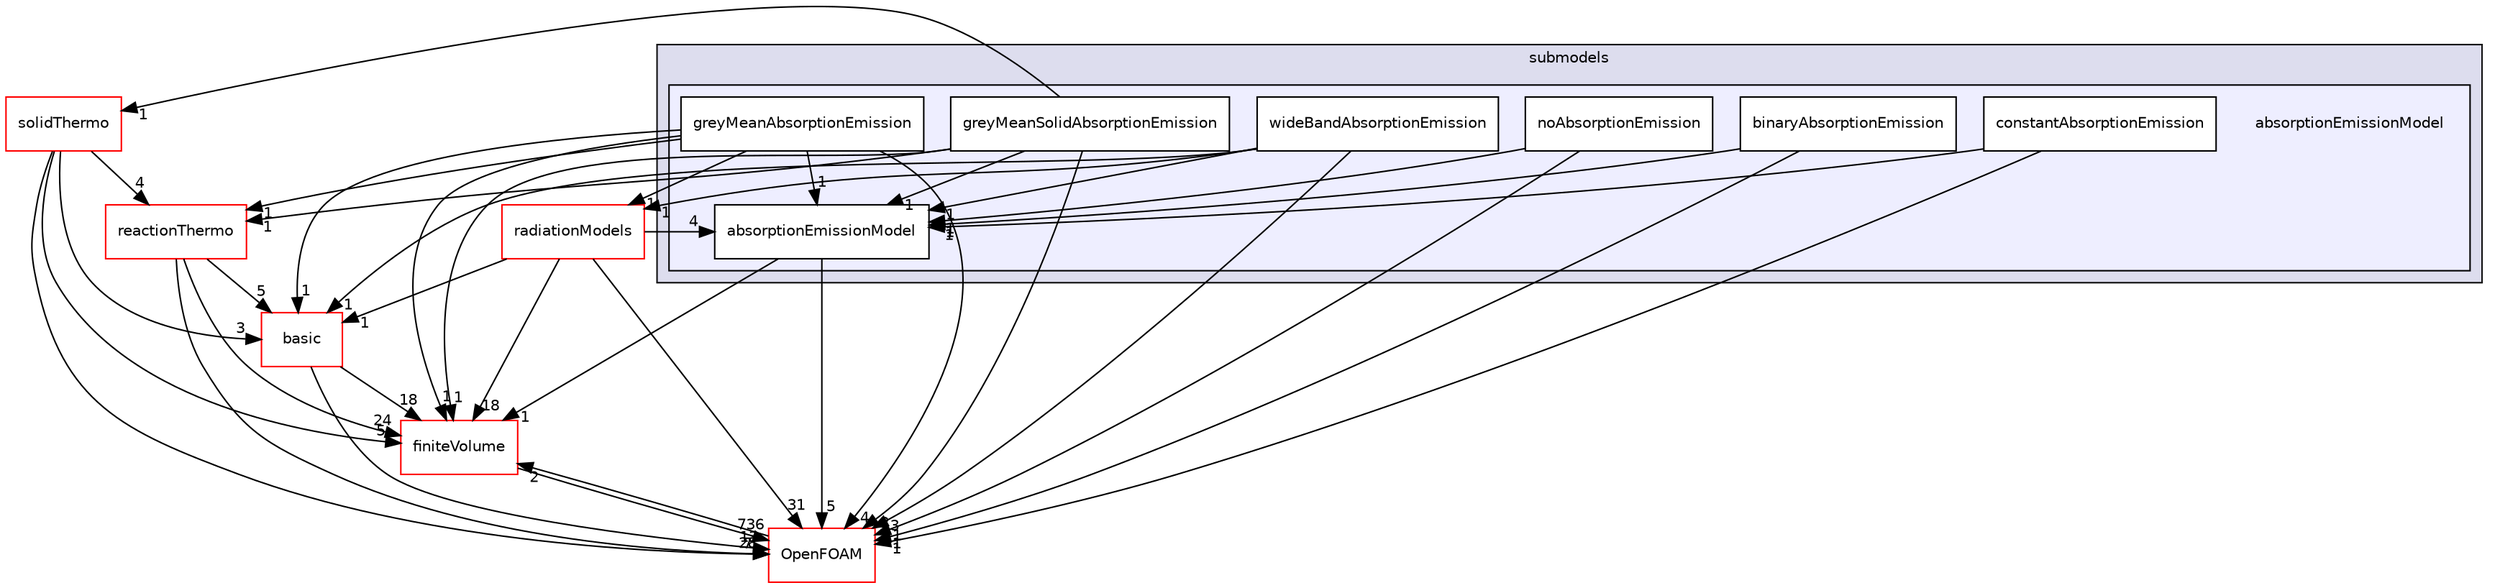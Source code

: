 digraph "src/thermophysicalModels/radiation/submodels/absorptionEmissionModel" {
  bgcolor=transparent;
  compound=true
  node [ fontsize="10", fontname="Helvetica"];
  edge [ labelfontsize="10", labelfontname="Helvetica"];
  subgraph clusterdir_e8719ccd60760366888bb431a21ef811 {
    graph [ bgcolor="#ddddee", pencolor="black", label="submodels" fontname="Helvetica", fontsize="10", URL="dir_e8719ccd60760366888bb431a21ef811.html"]
  subgraph clusterdir_7a64a49595d49a3f5da22def7eeac7d7 {
    graph [ bgcolor="#eeeeff", pencolor="black", label="" URL="dir_7a64a49595d49a3f5da22def7eeac7d7.html"];
    dir_7a64a49595d49a3f5da22def7eeac7d7 [shape=plaintext label="absorptionEmissionModel"];
    dir_4993e1bdf620c4308c3889cfff030e7d [shape=box label="absorptionEmissionModel" color="black" fillcolor="white" style="filled" URL="dir_4993e1bdf620c4308c3889cfff030e7d.html"];
    dir_cfe736a886cd1bd8694b95111aebd567 [shape=box label="binaryAbsorptionEmission" color="black" fillcolor="white" style="filled" URL="dir_cfe736a886cd1bd8694b95111aebd567.html"];
    dir_121db903285b9fa7fab72b7ff76be4e1 [shape=box label="constantAbsorptionEmission" color="black" fillcolor="white" style="filled" URL="dir_121db903285b9fa7fab72b7ff76be4e1.html"];
    dir_c8a6aae0c65da7370528a0fc33c915c4 [shape=box label="greyMeanAbsorptionEmission" color="black" fillcolor="white" style="filled" URL="dir_c8a6aae0c65da7370528a0fc33c915c4.html"];
    dir_1987c12ce4a6aa9177a6bb6c0f7eb7f1 [shape=box label="greyMeanSolidAbsorptionEmission" color="black" fillcolor="white" style="filled" URL="dir_1987c12ce4a6aa9177a6bb6c0f7eb7f1.html"];
    dir_dbf2f7cfd5a6478a560a2526683715f0 [shape=box label="noAbsorptionEmission" color="black" fillcolor="white" style="filled" URL="dir_dbf2f7cfd5a6478a560a2526683715f0.html"];
    dir_4f2f7aa5f5ec36685222e5b0f8d68d6b [shape=box label="wideBandAbsorptionEmission" color="black" fillcolor="white" style="filled" URL="dir_4f2f7aa5f5ec36685222e5b0f8d68d6b.html"];
  }
  }
  dir_9bd15774b555cf7259a6fa18f99fe99b [shape=box label="finiteVolume" color="red" URL="dir_9bd15774b555cf7259a6fa18f99fe99b.html"];
  dir_23cbc874b5ea49089939faa93b6f03ce [shape=box label="radiationModels" color="red" URL="dir_23cbc874b5ea49089939faa93b6f03ce.html"];
  dir_c5473ff19b20e6ec4dfe5c310b3778a8 [shape=box label="OpenFOAM" color="red" URL="dir_c5473ff19b20e6ec4dfe5c310b3778a8.html"];
  dir_b0a4276768a9e3782bd6f894861ddaf3 [shape=box label="solidThermo" color="red" URL="dir_b0a4276768a9e3782bd6f894861ddaf3.html"];
  dir_87c7a4a86ffb283740ec390ea55551cb [shape=box label="reactionThermo" color="red" URL="dir_87c7a4a86ffb283740ec390ea55551cb.html"];
  dir_38cb9973e0eaf6834e10b18bff965c4b [shape=box label="basic" color="red" URL="dir_38cb9973e0eaf6834e10b18bff965c4b.html"];
  dir_9bd15774b555cf7259a6fa18f99fe99b->dir_c5473ff19b20e6ec4dfe5c310b3778a8 [headlabel="736", labeldistance=1.5 headhref="dir_000894_001888.html"];
  dir_23cbc874b5ea49089939faa93b6f03ce->dir_9bd15774b555cf7259a6fa18f99fe99b [headlabel="18", labeldistance=1.5 headhref="dir_002569_000894.html"];
  dir_23cbc874b5ea49089939faa93b6f03ce->dir_4993e1bdf620c4308c3889cfff030e7d [headlabel="4", labeldistance=1.5 headhref="dir_002569_002806.html"];
  dir_23cbc874b5ea49089939faa93b6f03ce->dir_c5473ff19b20e6ec4dfe5c310b3778a8 [headlabel="31", labeldistance=1.5 headhref="dir_002569_001888.html"];
  dir_23cbc874b5ea49089939faa93b6f03ce->dir_38cb9973e0eaf6834e10b18bff965c4b [headlabel="1", labeldistance=1.5 headhref="dir_002569_002711.html"];
  dir_121db903285b9fa7fab72b7ff76be4e1->dir_4993e1bdf620c4308c3889cfff030e7d [headlabel="1", labeldistance=1.5 headhref="dir_002808_002806.html"];
  dir_121db903285b9fa7fab72b7ff76be4e1->dir_c5473ff19b20e6ec4dfe5c310b3778a8 [headlabel="1", labeldistance=1.5 headhref="dir_002808_001888.html"];
  dir_4f2f7aa5f5ec36685222e5b0f8d68d6b->dir_23cbc874b5ea49089939faa93b6f03ce [headlabel="1", labeldistance=1.5 headhref="dir_002812_002569.html"];
  dir_4f2f7aa5f5ec36685222e5b0f8d68d6b->dir_4993e1bdf620c4308c3889cfff030e7d [headlabel="1", labeldistance=1.5 headhref="dir_002812_002806.html"];
  dir_4f2f7aa5f5ec36685222e5b0f8d68d6b->dir_c5473ff19b20e6ec4dfe5c310b3778a8 [headlabel="3", labeldistance=1.5 headhref="dir_002812_001888.html"];
  dir_4f2f7aa5f5ec36685222e5b0f8d68d6b->dir_38cb9973e0eaf6834e10b18bff965c4b [headlabel="1", labeldistance=1.5 headhref="dir_002812_002711.html"];
  dir_1987c12ce4a6aa9177a6bb6c0f7eb7f1->dir_9bd15774b555cf7259a6fa18f99fe99b [headlabel="1", labeldistance=1.5 headhref="dir_002810_000894.html"];
  dir_1987c12ce4a6aa9177a6bb6c0f7eb7f1->dir_4993e1bdf620c4308c3889cfff030e7d [headlabel="1", labeldistance=1.5 headhref="dir_002810_002806.html"];
  dir_1987c12ce4a6aa9177a6bb6c0f7eb7f1->dir_c5473ff19b20e6ec4dfe5c310b3778a8 [headlabel="2", labeldistance=1.5 headhref="dir_002810_001888.html"];
  dir_1987c12ce4a6aa9177a6bb6c0f7eb7f1->dir_b0a4276768a9e3782bd6f894861ddaf3 [headlabel="1", labeldistance=1.5 headhref="dir_002810_002864.html"];
  dir_1987c12ce4a6aa9177a6bb6c0f7eb7f1->dir_87c7a4a86ffb283740ec390ea55551cb [headlabel="1", labeldistance=1.5 headhref="dir_002810_002821.html"];
  dir_cfe736a886cd1bd8694b95111aebd567->dir_4993e1bdf620c4308c3889cfff030e7d [headlabel="1", labeldistance=1.5 headhref="dir_002807_002806.html"];
  dir_cfe736a886cd1bd8694b95111aebd567->dir_c5473ff19b20e6ec4dfe5c310b3778a8 [headlabel="1", labeldistance=1.5 headhref="dir_002807_001888.html"];
  dir_4993e1bdf620c4308c3889cfff030e7d->dir_9bd15774b555cf7259a6fa18f99fe99b [headlabel="1", labeldistance=1.5 headhref="dir_002806_000894.html"];
  dir_4993e1bdf620c4308c3889cfff030e7d->dir_c5473ff19b20e6ec4dfe5c310b3778a8 [headlabel="5", labeldistance=1.5 headhref="dir_002806_001888.html"];
  dir_c5473ff19b20e6ec4dfe5c310b3778a8->dir_9bd15774b555cf7259a6fa18f99fe99b [headlabel="2", labeldistance=1.5 headhref="dir_001888_000894.html"];
  dir_b0a4276768a9e3782bd6f894861ddaf3->dir_9bd15774b555cf7259a6fa18f99fe99b [headlabel="5", labeldistance=1.5 headhref="dir_002864_000894.html"];
  dir_b0a4276768a9e3782bd6f894861ddaf3->dir_c5473ff19b20e6ec4dfe5c310b3778a8 [headlabel="7", labeldistance=1.5 headhref="dir_002864_001888.html"];
  dir_b0a4276768a9e3782bd6f894861ddaf3->dir_87c7a4a86ffb283740ec390ea55551cb [headlabel="4", labeldistance=1.5 headhref="dir_002864_002821.html"];
  dir_b0a4276768a9e3782bd6f894861ddaf3->dir_38cb9973e0eaf6834e10b18bff965c4b [headlabel="3", labeldistance=1.5 headhref="dir_002864_002711.html"];
  dir_87c7a4a86ffb283740ec390ea55551cb->dir_9bd15774b555cf7259a6fa18f99fe99b [headlabel="24", labeldistance=1.5 headhref="dir_002821_000894.html"];
  dir_87c7a4a86ffb283740ec390ea55551cb->dir_c5473ff19b20e6ec4dfe5c310b3778a8 [headlabel="28", labeldistance=1.5 headhref="dir_002821_001888.html"];
  dir_87c7a4a86ffb283740ec390ea55551cb->dir_38cb9973e0eaf6834e10b18bff965c4b [headlabel="5", labeldistance=1.5 headhref="dir_002821_002711.html"];
  dir_c8a6aae0c65da7370528a0fc33c915c4->dir_9bd15774b555cf7259a6fa18f99fe99b [headlabel="1", labeldistance=1.5 headhref="dir_002809_000894.html"];
  dir_c8a6aae0c65da7370528a0fc33c915c4->dir_23cbc874b5ea49089939faa93b6f03ce [headlabel="1", labeldistance=1.5 headhref="dir_002809_002569.html"];
  dir_c8a6aae0c65da7370528a0fc33c915c4->dir_4993e1bdf620c4308c3889cfff030e7d [headlabel="1", labeldistance=1.5 headhref="dir_002809_002806.html"];
  dir_c8a6aae0c65da7370528a0fc33c915c4->dir_c5473ff19b20e6ec4dfe5c310b3778a8 [headlabel="4", labeldistance=1.5 headhref="dir_002809_001888.html"];
  dir_c8a6aae0c65da7370528a0fc33c915c4->dir_87c7a4a86ffb283740ec390ea55551cb [headlabel="1", labeldistance=1.5 headhref="dir_002809_002821.html"];
  dir_c8a6aae0c65da7370528a0fc33c915c4->dir_38cb9973e0eaf6834e10b18bff965c4b [headlabel="1", labeldistance=1.5 headhref="dir_002809_002711.html"];
  dir_dbf2f7cfd5a6478a560a2526683715f0->dir_4993e1bdf620c4308c3889cfff030e7d [headlabel="1", labeldistance=1.5 headhref="dir_002811_002806.html"];
  dir_dbf2f7cfd5a6478a560a2526683715f0->dir_c5473ff19b20e6ec4dfe5c310b3778a8 [headlabel="1", labeldistance=1.5 headhref="dir_002811_001888.html"];
  dir_38cb9973e0eaf6834e10b18bff965c4b->dir_9bd15774b555cf7259a6fa18f99fe99b [headlabel="18", labeldistance=1.5 headhref="dir_002711_000894.html"];
  dir_38cb9973e0eaf6834e10b18bff965c4b->dir_c5473ff19b20e6ec4dfe5c310b3778a8 [headlabel="13", labeldistance=1.5 headhref="dir_002711_001888.html"];
}
